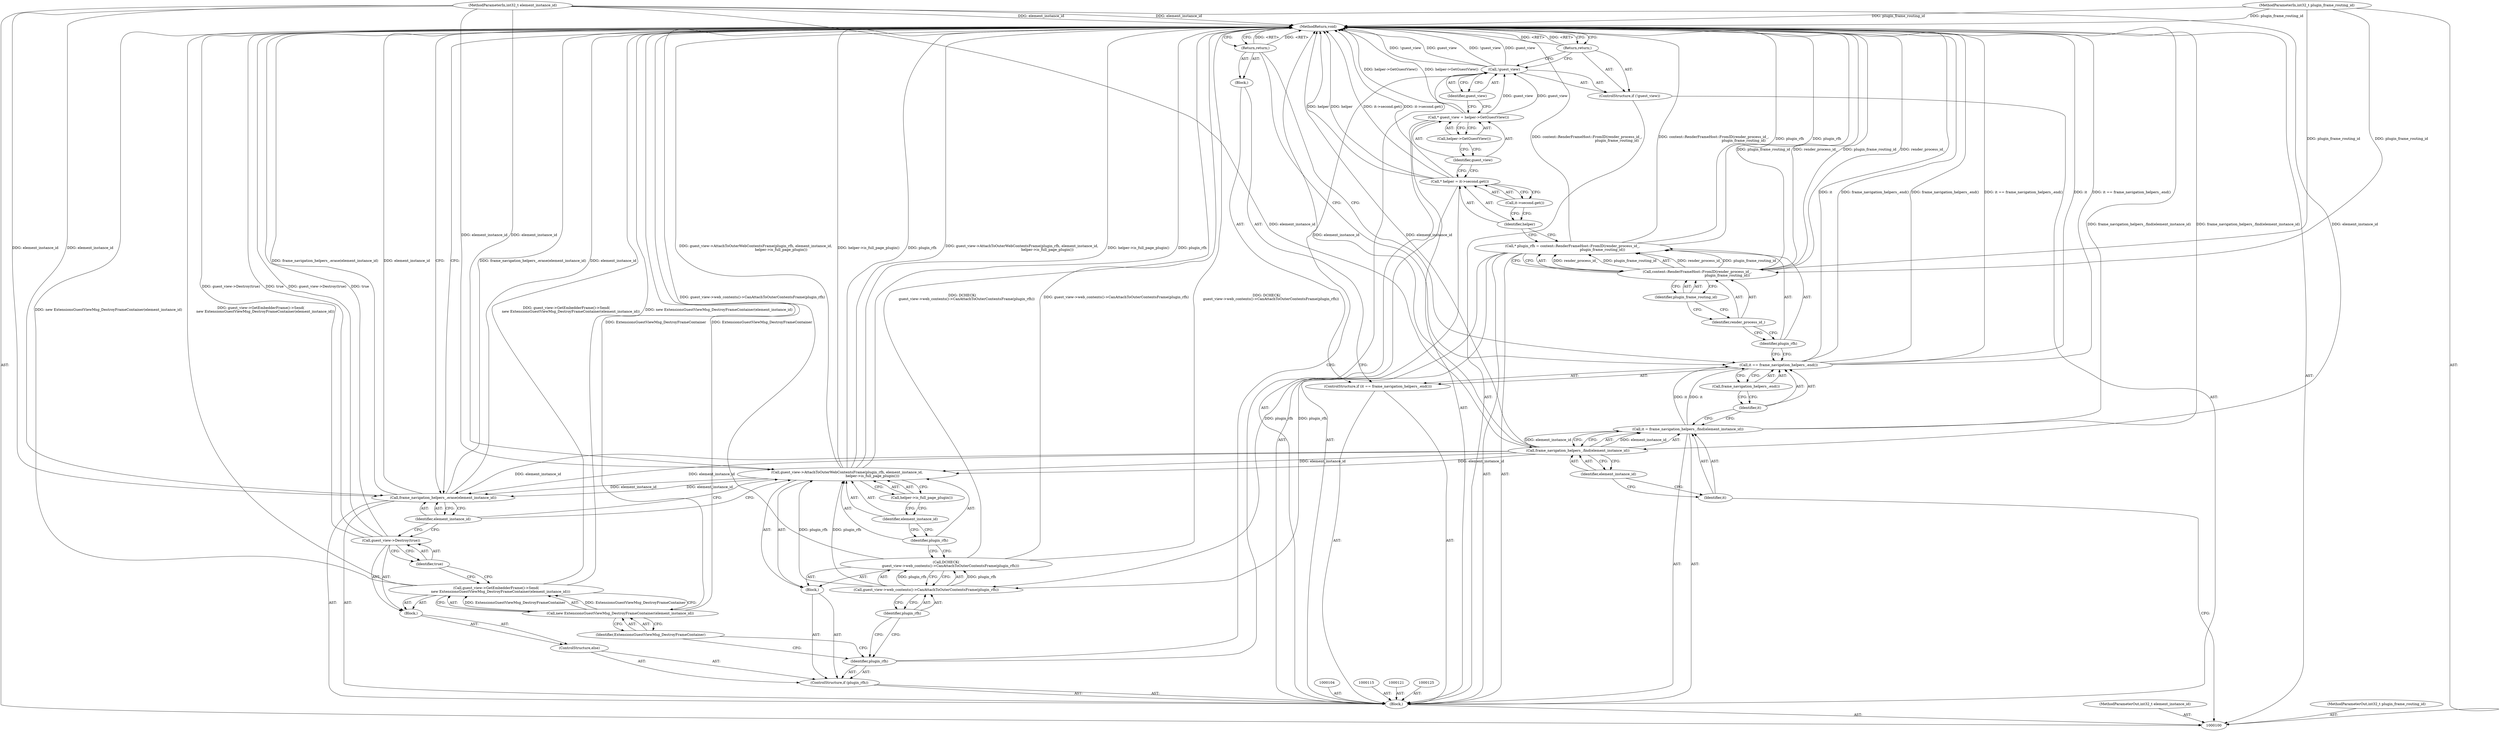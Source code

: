 digraph "1_Chrome_5bb223676defeba9c44a5ce42460c86e24561e73_12" {
"1000152" [label="(MethodReturn,void)"];
"1000124" [label="(Call,it->second.get())"];
"1000122" [label="(Call,* helper = it->second.get())"];
"1000123" [label="(Identifier,helper)"];
"1000128" [label="(Call,helper->GetGuestView())"];
"1000126" [label="(Call,* guest_view = helper->GetGuestView())"];
"1000127" [label="(Identifier,guest_view)"];
"1000129" [label="(ControlStructure,if (!guest_view))"];
"1000130" [label="(Call,!guest_view)"];
"1000131" [label="(Identifier,guest_view)"];
"1000132" [label="(Return,return;)"];
"1000135" [label="(Block,)"];
"1000133" [label="(ControlStructure,if (plugin_rfh))"];
"1000134" [label="(Identifier,plugin_rfh)"];
"1000136" [label="(Call,DCHECK(\n        guest_view->web_contents()->CanAttachToOuterContentsFrame(plugin_rfh)))"];
"1000138" [label="(Identifier,plugin_rfh)"];
"1000137" [label="(Call,guest_view->web_contents()->CanAttachToOuterContentsFrame(plugin_rfh))"];
"1000139" [label="(Call,guest_view->AttachToOuterWebContentsFrame(plugin_rfh, element_instance_id,\n                                              helper->is_full_page_plugin()))"];
"1000140" [label="(Identifier,plugin_rfh)"];
"1000141" [label="(Identifier,element_instance_id)"];
"1000142" [label="(Call,helper->is_full_page_plugin())"];
"1000101" [label="(MethodParameterIn,int32_t element_instance_id)"];
"1000224" [label="(MethodParameterOut,int32_t element_instance_id)"];
"1000143" [label="(ControlStructure,else)"];
"1000144" [label="(Block,)"];
"1000145" [label="(Call,guest_view->GetEmbedderFrame()->Send(\n        new ExtensionsGuestViewMsg_DestroyFrameContainer(element_instance_id)))"];
"1000147" [label="(Identifier,ExtensionsGuestViewMsg_DestroyFrameContainer)"];
"1000146" [label="(Call,new ExtensionsGuestViewMsg_DestroyFrameContainer(element_instance_id))"];
"1000149" [label="(Identifier,true)"];
"1000148" [label="(Call,guest_view->Destroy(true))"];
"1000150" [label="(Call,frame_navigation_helpers_.erase(element_instance_id))"];
"1000151" [label="(Identifier,element_instance_id)"];
"1000103" [label="(Block,)"];
"1000102" [label="(MethodParameterIn,int32_t plugin_frame_routing_id)"];
"1000225" [label="(MethodParameterOut,int32_t plugin_frame_routing_id)"];
"1000107" [label="(Call,frame_navigation_helpers_.find(element_instance_id))"];
"1000108" [label="(Identifier,element_instance_id)"];
"1000105" [label="(Call,it = frame_navigation_helpers_.find(element_instance_id))"];
"1000106" [label="(Identifier,it)"];
"1000112" [label="(Call,frame_navigation_helpers_.end())"];
"1000109" [label="(ControlStructure,if (it == frame_navigation_helpers_.end()))"];
"1000113" [label="(Block,)"];
"1000110" [label="(Call,it == frame_navigation_helpers_.end())"];
"1000111" [label="(Identifier,it)"];
"1000114" [label="(Return,return;)"];
"1000118" [label="(Call,content::RenderFrameHost::FromID(render_process_id_,\n                                                      plugin_frame_routing_id))"];
"1000119" [label="(Identifier,render_process_id_)"];
"1000116" [label="(Call,* plugin_rfh = content::RenderFrameHost::FromID(render_process_id_,\n                                                      plugin_frame_routing_id))"];
"1000117" [label="(Identifier,plugin_rfh)"];
"1000120" [label="(Identifier,plugin_frame_routing_id)"];
"1000152" -> "1000100"  [label="AST: "];
"1000152" -> "1000114"  [label="CFG: "];
"1000152" -> "1000132"  [label="CFG: "];
"1000152" -> "1000150"  [label="CFG: "];
"1000116" -> "1000152"  [label="DDG: plugin_rfh"];
"1000116" -> "1000152"  [label="DDG: content::RenderFrameHost::FromID(render_process_id_,\n                                                      plugin_frame_routing_id)"];
"1000139" -> "1000152"  [label="DDG: helper->is_full_page_plugin()"];
"1000139" -> "1000152"  [label="DDG: plugin_rfh"];
"1000139" -> "1000152"  [label="DDG: guest_view->AttachToOuterWebContentsFrame(plugin_rfh, element_instance_id,\n                                              helper->is_full_page_plugin())"];
"1000107" -> "1000152"  [label="DDG: element_instance_id"];
"1000150" -> "1000152"  [label="DDG: frame_navigation_helpers_.erase(element_instance_id)"];
"1000150" -> "1000152"  [label="DDG: element_instance_id"];
"1000126" -> "1000152"  [label="DDG: helper->GetGuestView()"];
"1000118" -> "1000152"  [label="DDG: render_process_id_"];
"1000118" -> "1000152"  [label="DDG: plugin_frame_routing_id"];
"1000145" -> "1000152"  [label="DDG: new ExtensionsGuestViewMsg_DestroyFrameContainer(element_instance_id)"];
"1000145" -> "1000152"  [label="DDG: guest_view->GetEmbedderFrame()->Send(\n        new ExtensionsGuestViewMsg_DestroyFrameContainer(element_instance_id))"];
"1000136" -> "1000152"  [label="DDG: guest_view->web_contents()->CanAttachToOuterContentsFrame(plugin_rfh)"];
"1000136" -> "1000152"  [label="DDG: DCHECK(\n        guest_view->web_contents()->CanAttachToOuterContentsFrame(plugin_rfh))"];
"1000130" -> "1000152"  [label="DDG: !guest_view"];
"1000130" -> "1000152"  [label="DDG: guest_view"];
"1000105" -> "1000152"  [label="DDG: frame_navigation_helpers_.find(element_instance_id)"];
"1000122" -> "1000152"  [label="DDG: helper"];
"1000122" -> "1000152"  [label="DDG: it->second.get()"];
"1000148" -> "1000152"  [label="DDG: true"];
"1000148" -> "1000152"  [label="DDG: guest_view->Destroy(true)"];
"1000102" -> "1000152"  [label="DDG: plugin_frame_routing_id"];
"1000110" -> "1000152"  [label="DDG: frame_navigation_helpers_.end()"];
"1000110" -> "1000152"  [label="DDG: it == frame_navigation_helpers_.end()"];
"1000110" -> "1000152"  [label="DDG: it"];
"1000101" -> "1000152"  [label="DDG: element_instance_id"];
"1000146" -> "1000152"  [label="DDG: ExtensionsGuestViewMsg_DestroyFrameContainer"];
"1000114" -> "1000152"  [label="DDG: <RET>"];
"1000132" -> "1000152"  [label="DDG: <RET>"];
"1000124" -> "1000122"  [label="AST: "];
"1000124" -> "1000123"  [label="CFG: "];
"1000122" -> "1000124"  [label="CFG: "];
"1000122" -> "1000103"  [label="AST: "];
"1000122" -> "1000124"  [label="CFG: "];
"1000123" -> "1000122"  [label="AST: "];
"1000124" -> "1000122"  [label="AST: "];
"1000127" -> "1000122"  [label="CFG: "];
"1000122" -> "1000152"  [label="DDG: helper"];
"1000122" -> "1000152"  [label="DDG: it->second.get()"];
"1000123" -> "1000122"  [label="AST: "];
"1000123" -> "1000116"  [label="CFG: "];
"1000124" -> "1000123"  [label="CFG: "];
"1000128" -> "1000126"  [label="AST: "];
"1000128" -> "1000127"  [label="CFG: "];
"1000126" -> "1000128"  [label="CFG: "];
"1000126" -> "1000103"  [label="AST: "];
"1000126" -> "1000128"  [label="CFG: "];
"1000127" -> "1000126"  [label="AST: "];
"1000128" -> "1000126"  [label="AST: "];
"1000131" -> "1000126"  [label="CFG: "];
"1000126" -> "1000152"  [label="DDG: helper->GetGuestView()"];
"1000126" -> "1000130"  [label="DDG: guest_view"];
"1000127" -> "1000126"  [label="AST: "];
"1000127" -> "1000122"  [label="CFG: "];
"1000128" -> "1000127"  [label="CFG: "];
"1000129" -> "1000103"  [label="AST: "];
"1000130" -> "1000129"  [label="AST: "];
"1000132" -> "1000129"  [label="AST: "];
"1000130" -> "1000129"  [label="AST: "];
"1000130" -> "1000131"  [label="CFG: "];
"1000131" -> "1000130"  [label="AST: "];
"1000132" -> "1000130"  [label="CFG: "];
"1000134" -> "1000130"  [label="CFG: "];
"1000130" -> "1000152"  [label="DDG: !guest_view"];
"1000130" -> "1000152"  [label="DDG: guest_view"];
"1000126" -> "1000130"  [label="DDG: guest_view"];
"1000131" -> "1000130"  [label="AST: "];
"1000131" -> "1000126"  [label="CFG: "];
"1000130" -> "1000131"  [label="CFG: "];
"1000132" -> "1000129"  [label="AST: "];
"1000132" -> "1000130"  [label="CFG: "];
"1000152" -> "1000132"  [label="CFG: "];
"1000132" -> "1000152"  [label="DDG: <RET>"];
"1000135" -> "1000133"  [label="AST: "];
"1000136" -> "1000135"  [label="AST: "];
"1000139" -> "1000135"  [label="AST: "];
"1000133" -> "1000103"  [label="AST: "];
"1000134" -> "1000133"  [label="AST: "];
"1000135" -> "1000133"  [label="AST: "];
"1000143" -> "1000133"  [label="AST: "];
"1000134" -> "1000133"  [label="AST: "];
"1000134" -> "1000130"  [label="CFG: "];
"1000138" -> "1000134"  [label="CFG: "];
"1000147" -> "1000134"  [label="CFG: "];
"1000136" -> "1000135"  [label="AST: "];
"1000136" -> "1000137"  [label="CFG: "];
"1000137" -> "1000136"  [label="AST: "];
"1000140" -> "1000136"  [label="CFG: "];
"1000136" -> "1000152"  [label="DDG: guest_view->web_contents()->CanAttachToOuterContentsFrame(plugin_rfh)"];
"1000136" -> "1000152"  [label="DDG: DCHECK(\n        guest_view->web_contents()->CanAttachToOuterContentsFrame(plugin_rfh))"];
"1000137" -> "1000136"  [label="DDG: plugin_rfh"];
"1000138" -> "1000137"  [label="AST: "];
"1000138" -> "1000134"  [label="CFG: "];
"1000137" -> "1000138"  [label="CFG: "];
"1000137" -> "1000136"  [label="AST: "];
"1000137" -> "1000138"  [label="CFG: "];
"1000138" -> "1000137"  [label="AST: "];
"1000136" -> "1000137"  [label="CFG: "];
"1000137" -> "1000136"  [label="DDG: plugin_rfh"];
"1000116" -> "1000137"  [label="DDG: plugin_rfh"];
"1000137" -> "1000139"  [label="DDG: plugin_rfh"];
"1000139" -> "1000135"  [label="AST: "];
"1000139" -> "1000142"  [label="CFG: "];
"1000140" -> "1000139"  [label="AST: "];
"1000141" -> "1000139"  [label="AST: "];
"1000142" -> "1000139"  [label="AST: "];
"1000151" -> "1000139"  [label="CFG: "];
"1000139" -> "1000152"  [label="DDG: helper->is_full_page_plugin()"];
"1000139" -> "1000152"  [label="DDG: plugin_rfh"];
"1000139" -> "1000152"  [label="DDG: guest_view->AttachToOuterWebContentsFrame(plugin_rfh, element_instance_id,\n                                              helper->is_full_page_plugin())"];
"1000137" -> "1000139"  [label="DDG: plugin_rfh"];
"1000107" -> "1000139"  [label="DDG: element_instance_id"];
"1000101" -> "1000139"  [label="DDG: element_instance_id"];
"1000139" -> "1000150"  [label="DDG: element_instance_id"];
"1000140" -> "1000139"  [label="AST: "];
"1000140" -> "1000136"  [label="CFG: "];
"1000141" -> "1000140"  [label="CFG: "];
"1000141" -> "1000139"  [label="AST: "];
"1000141" -> "1000140"  [label="CFG: "];
"1000142" -> "1000141"  [label="CFG: "];
"1000142" -> "1000139"  [label="AST: "];
"1000142" -> "1000141"  [label="CFG: "];
"1000139" -> "1000142"  [label="CFG: "];
"1000101" -> "1000100"  [label="AST: "];
"1000101" -> "1000152"  [label="DDG: element_instance_id"];
"1000101" -> "1000107"  [label="DDG: element_instance_id"];
"1000101" -> "1000139"  [label="DDG: element_instance_id"];
"1000101" -> "1000150"  [label="DDG: element_instance_id"];
"1000224" -> "1000100"  [label="AST: "];
"1000143" -> "1000133"  [label="AST: "];
"1000144" -> "1000143"  [label="AST: "];
"1000144" -> "1000143"  [label="AST: "];
"1000145" -> "1000144"  [label="AST: "];
"1000148" -> "1000144"  [label="AST: "];
"1000145" -> "1000144"  [label="AST: "];
"1000145" -> "1000146"  [label="CFG: "];
"1000146" -> "1000145"  [label="AST: "];
"1000149" -> "1000145"  [label="CFG: "];
"1000145" -> "1000152"  [label="DDG: new ExtensionsGuestViewMsg_DestroyFrameContainer(element_instance_id)"];
"1000145" -> "1000152"  [label="DDG: guest_view->GetEmbedderFrame()->Send(\n        new ExtensionsGuestViewMsg_DestroyFrameContainer(element_instance_id))"];
"1000146" -> "1000145"  [label="DDG: ExtensionsGuestViewMsg_DestroyFrameContainer"];
"1000147" -> "1000146"  [label="AST: "];
"1000147" -> "1000134"  [label="CFG: "];
"1000146" -> "1000147"  [label="CFG: "];
"1000146" -> "1000145"  [label="AST: "];
"1000146" -> "1000147"  [label="CFG: "];
"1000147" -> "1000146"  [label="AST: "];
"1000145" -> "1000146"  [label="CFG: "];
"1000146" -> "1000152"  [label="DDG: ExtensionsGuestViewMsg_DestroyFrameContainer"];
"1000146" -> "1000145"  [label="DDG: ExtensionsGuestViewMsg_DestroyFrameContainer"];
"1000149" -> "1000148"  [label="AST: "];
"1000149" -> "1000145"  [label="CFG: "];
"1000148" -> "1000149"  [label="CFG: "];
"1000148" -> "1000144"  [label="AST: "];
"1000148" -> "1000149"  [label="CFG: "];
"1000149" -> "1000148"  [label="AST: "];
"1000151" -> "1000148"  [label="CFG: "];
"1000148" -> "1000152"  [label="DDG: true"];
"1000148" -> "1000152"  [label="DDG: guest_view->Destroy(true)"];
"1000150" -> "1000103"  [label="AST: "];
"1000150" -> "1000151"  [label="CFG: "];
"1000151" -> "1000150"  [label="AST: "];
"1000152" -> "1000150"  [label="CFG: "];
"1000150" -> "1000152"  [label="DDG: frame_navigation_helpers_.erase(element_instance_id)"];
"1000150" -> "1000152"  [label="DDG: element_instance_id"];
"1000107" -> "1000150"  [label="DDG: element_instance_id"];
"1000139" -> "1000150"  [label="DDG: element_instance_id"];
"1000101" -> "1000150"  [label="DDG: element_instance_id"];
"1000151" -> "1000150"  [label="AST: "];
"1000151" -> "1000139"  [label="CFG: "];
"1000151" -> "1000148"  [label="CFG: "];
"1000150" -> "1000151"  [label="CFG: "];
"1000103" -> "1000100"  [label="AST: "];
"1000104" -> "1000103"  [label="AST: "];
"1000105" -> "1000103"  [label="AST: "];
"1000109" -> "1000103"  [label="AST: "];
"1000115" -> "1000103"  [label="AST: "];
"1000116" -> "1000103"  [label="AST: "];
"1000121" -> "1000103"  [label="AST: "];
"1000122" -> "1000103"  [label="AST: "];
"1000125" -> "1000103"  [label="AST: "];
"1000126" -> "1000103"  [label="AST: "];
"1000129" -> "1000103"  [label="AST: "];
"1000133" -> "1000103"  [label="AST: "];
"1000150" -> "1000103"  [label="AST: "];
"1000102" -> "1000100"  [label="AST: "];
"1000102" -> "1000152"  [label="DDG: plugin_frame_routing_id"];
"1000102" -> "1000118"  [label="DDG: plugin_frame_routing_id"];
"1000225" -> "1000100"  [label="AST: "];
"1000107" -> "1000105"  [label="AST: "];
"1000107" -> "1000108"  [label="CFG: "];
"1000108" -> "1000107"  [label="AST: "];
"1000105" -> "1000107"  [label="CFG: "];
"1000107" -> "1000152"  [label="DDG: element_instance_id"];
"1000107" -> "1000105"  [label="DDG: element_instance_id"];
"1000101" -> "1000107"  [label="DDG: element_instance_id"];
"1000107" -> "1000139"  [label="DDG: element_instance_id"];
"1000107" -> "1000150"  [label="DDG: element_instance_id"];
"1000108" -> "1000107"  [label="AST: "];
"1000108" -> "1000106"  [label="CFG: "];
"1000107" -> "1000108"  [label="CFG: "];
"1000105" -> "1000103"  [label="AST: "];
"1000105" -> "1000107"  [label="CFG: "];
"1000106" -> "1000105"  [label="AST: "];
"1000107" -> "1000105"  [label="AST: "];
"1000111" -> "1000105"  [label="CFG: "];
"1000105" -> "1000152"  [label="DDG: frame_navigation_helpers_.find(element_instance_id)"];
"1000107" -> "1000105"  [label="DDG: element_instance_id"];
"1000105" -> "1000110"  [label="DDG: it"];
"1000106" -> "1000105"  [label="AST: "];
"1000106" -> "1000100"  [label="CFG: "];
"1000108" -> "1000106"  [label="CFG: "];
"1000112" -> "1000110"  [label="AST: "];
"1000112" -> "1000111"  [label="CFG: "];
"1000110" -> "1000112"  [label="CFG: "];
"1000109" -> "1000103"  [label="AST: "];
"1000110" -> "1000109"  [label="AST: "];
"1000113" -> "1000109"  [label="AST: "];
"1000113" -> "1000109"  [label="AST: "];
"1000114" -> "1000113"  [label="AST: "];
"1000110" -> "1000109"  [label="AST: "];
"1000110" -> "1000112"  [label="CFG: "];
"1000111" -> "1000110"  [label="AST: "];
"1000112" -> "1000110"  [label="AST: "];
"1000114" -> "1000110"  [label="CFG: "];
"1000117" -> "1000110"  [label="CFG: "];
"1000110" -> "1000152"  [label="DDG: frame_navigation_helpers_.end()"];
"1000110" -> "1000152"  [label="DDG: it == frame_navigation_helpers_.end()"];
"1000110" -> "1000152"  [label="DDG: it"];
"1000105" -> "1000110"  [label="DDG: it"];
"1000111" -> "1000110"  [label="AST: "];
"1000111" -> "1000105"  [label="CFG: "];
"1000112" -> "1000111"  [label="CFG: "];
"1000114" -> "1000113"  [label="AST: "];
"1000114" -> "1000110"  [label="CFG: "];
"1000152" -> "1000114"  [label="CFG: "];
"1000114" -> "1000152"  [label="DDG: <RET>"];
"1000118" -> "1000116"  [label="AST: "];
"1000118" -> "1000120"  [label="CFG: "];
"1000119" -> "1000118"  [label="AST: "];
"1000120" -> "1000118"  [label="AST: "];
"1000116" -> "1000118"  [label="CFG: "];
"1000118" -> "1000152"  [label="DDG: render_process_id_"];
"1000118" -> "1000152"  [label="DDG: plugin_frame_routing_id"];
"1000118" -> "1000116"  [label="DDG: render_process_id_"];
"1000118" -> "1000116"  [label="DDG: plugin_frame_routing_id"];
"1000102" -> "1000118"  [label="DDG: plugin_frame_routing_id"];
"1000119" -> "1000118"  [label="AST: "];
"1000119" -> "1000117"  [label="CFG: "];
"1000120" -> "1000119"  [label="CFG: "];
"1000116" -> "1000103"  [label="AST: "];
"1000116" -> "1000118"  [label="CFG: "];
"1000117" -> "1000116"  [label="AST: "];
"1000118" -> "1000116"  [label="AST: "];
"1000123" -> "1000116"  [label="CFG: "];
"1000116" -> "1000152"  [label="DDG: plugin_rfh"];
"1000116" -> "1000152"  [label="DDG: content::RenderFrameHost::FromID(render_process_id_,\n                                                      plugin_frame_routing_id)"];
"1000118" -> "1000116"  [label="DDG: render_process_id_"];
"1000118" -> "1000116"  [label="DDG: plugin_frame_routing_id"];
"1000116" -> "1000137"  [label="DDG: plugin_rfh"];
"1000117" -> "1000116"  [label="AST: "];
"1000117" -> "1000110"  [label="CFG: "];
"1000119" -> "1000117"  [label="CFG: "];
"1000120" -> "1000118"  [label="AST: "];
"1000120" -> "1000119"  [label="CFG: "];
"1000118" -> "1000120"  [label="CFG: "];
}
